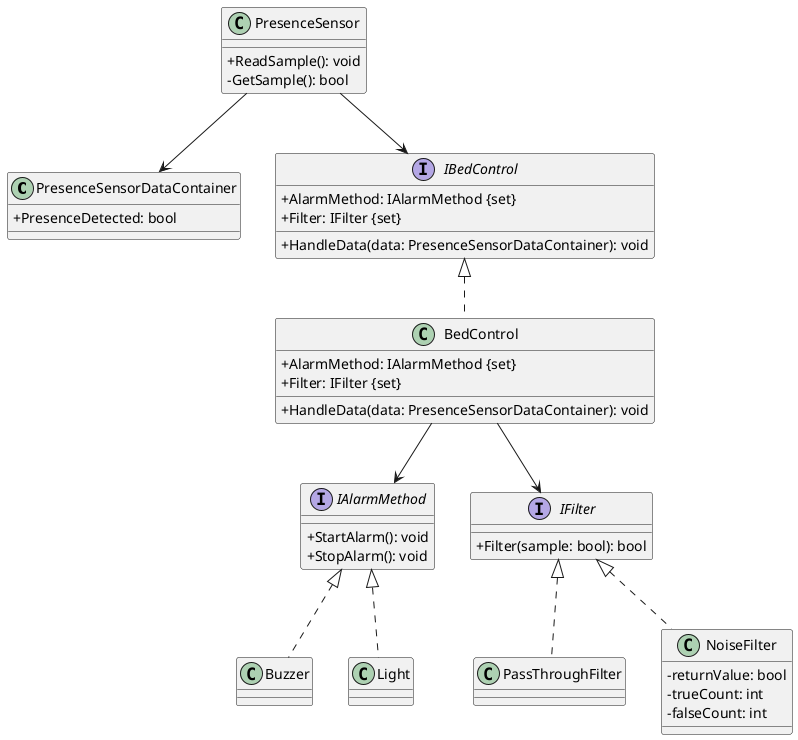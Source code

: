 @startuml

skinparam classAttributeIconSize 0

class PresenceSensorDataContainer {
 + PresenceDetected: bool
}



class PresenceSensor {
 + ReadSample(): void
 - GetSample(): bool
}

interface IBedControl {
 + HandleData(data: PresenceSensorDataContainer): void
 + AlarmMethod: IAlarmMethod {set}
 + Filter: IFilter {set}
}
class BedControl {
 + HandleData(data: PresenceSensorDataContainer): void
 + AlarmMethod: IAlarmMethod {set}
 + Filter: IFilter {set}
}

interface IAlarmMethod {
  + StartAlarm(): void
  + StopAlarm(): void
}
class Buzzer {}
class Light {}

interface IFilter {
  + Filter(sample: bool): bool
}
class PassThroughFilter {
}
class NoiseFilter {
  - returnValue: bool
  - trueCount: int
  - falseCount: int
}


PresenceSensor --> PresenceSensorDataContainer
PresenceSensor --> IBedControl
IBedControl <|.. BedControl
BedControl --> IAlarmMethod
BedControl --> IFilter
IAlarmMethod <|.. Buzzer
IAlarmMethod <|.. Light

IFilter <|.. PassThroughFilter
IFilter <|.. NoiseFilter


@enduml